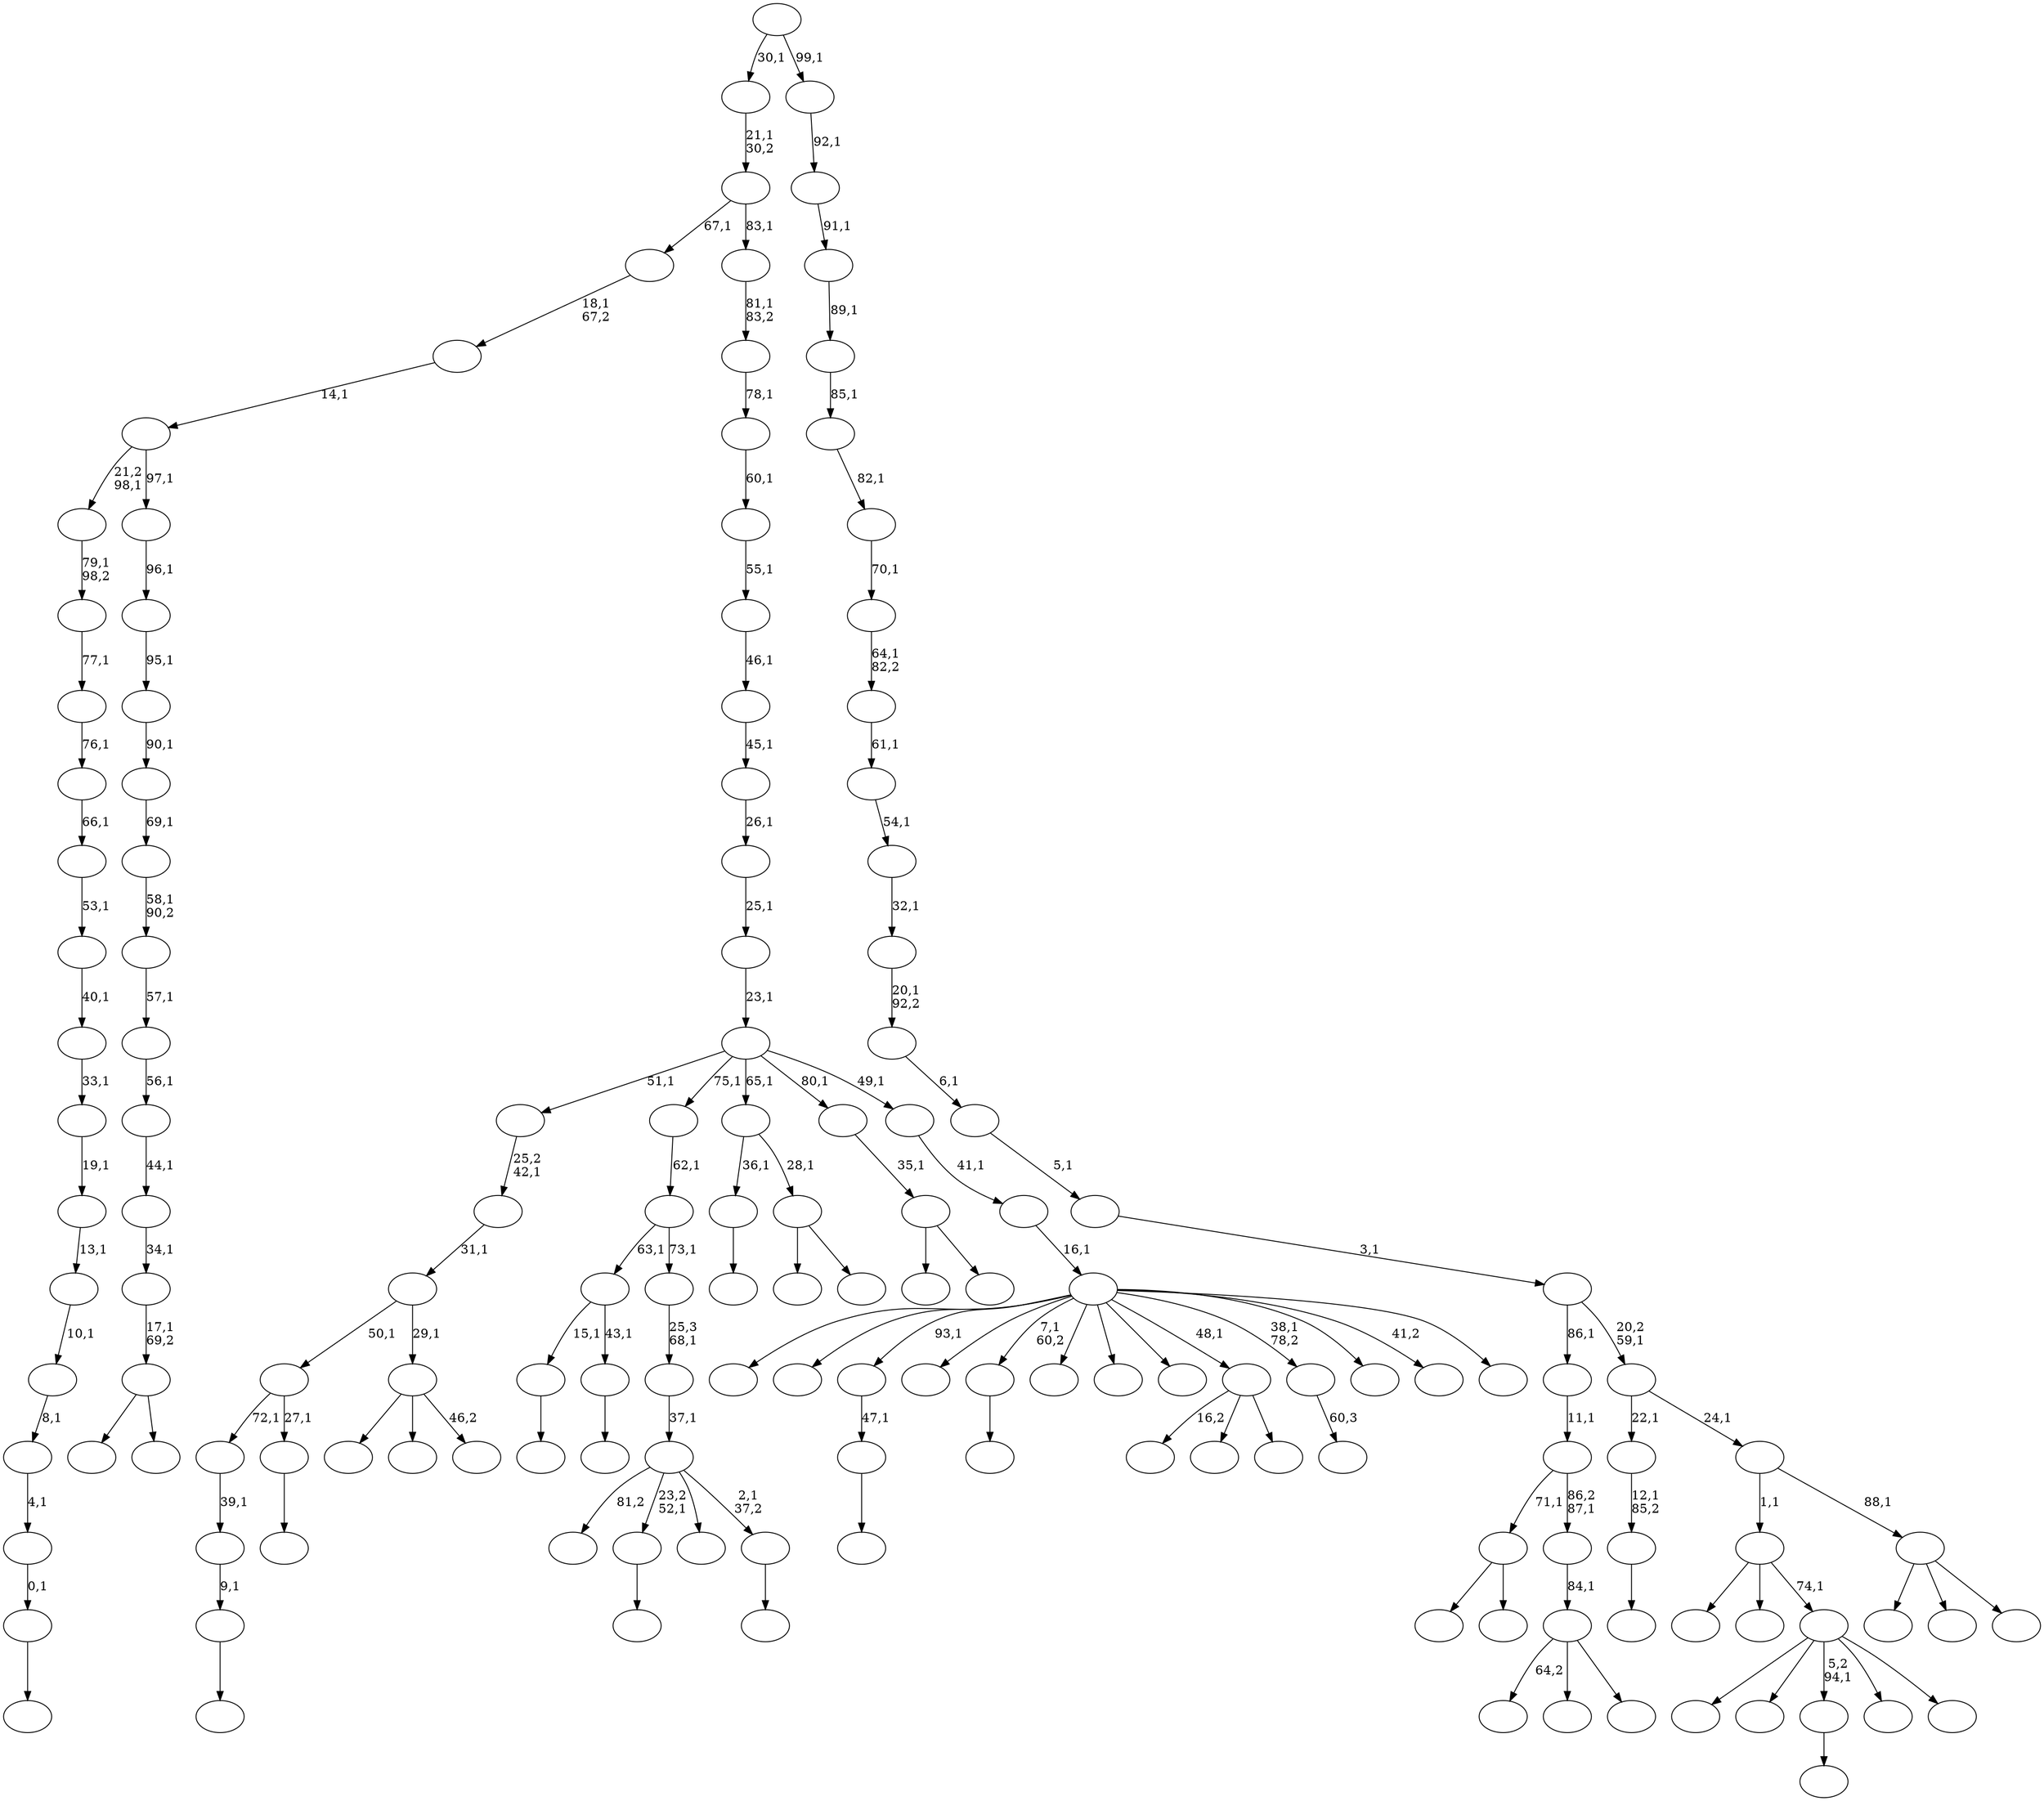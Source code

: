 digraph T {
	150 [label=""]
	149 [label=""]
	148 [label=""]
	147 [label=""]
	146 [label=""]
	145 [label=""]
	144 [label=""]
	143 [label=""]
	142 [label=""]
	141 [label=""]
	140 [label=""]
	139 [label=""]
	138 [label=""]
	137 [label=""]
	136 [label=""]
	135 [label=""]
	134 [label=""]
	133 [label=""]
	132 [label=""]
	131 [label=""]
	130 [label=""]
	129 [label=""]
	128 [label=""]
	127 [label=""]
	126 [label=""]
	125 [label=""]
	124 [label=""]
	123 [label=""]
	122 [label=""]
	121 [label=""]
	120 [label=""]
	119 [label=""]
	118 [label=""]
	117 [label=""]
	116 [label=""]
	115 [label=""]
	114 [label=""]
	113 [label=""]
	112 [label=""]
	111 [label=""]
	110 [label=""]
	109 [label=""]
	108 [label=""]
	107 [label=""]
	106 [label=""]
	105 [label=""]
	104 [label=""]
	103 [label=""]
	102 [label=""]
	101 [label=""]
	100 [label=""]
	99 [label=""]
	98 [label=""]
	97 [label=""]
	96 [label=""]
	95 [label=""]
	94 [label=""]
	93 [label=""]
	92 [label=""]
	91 [label=""]
	90 [label=""]
	89 [label=""]
	88 [label=""]
	87 [label=""]
	86 [label=""]
	85 [label=""]
	84 [label=""]
	83 [label=""]
	82 [label=""]
	81 [label=""]
	80 [label=""]
	79 [label=""]
	78 [label=""]
	77 [label=""]
	76 [label=""]
	75 [label=""]
	74 [label=""]
	73 [label=""]
	72 [label=""]
	71 [label=""]
	70 [label=""]
	69 [label=""]
	68 [label=""]
	67 [label=""]
	66 [label=""]
	65 [label=""]
	64 [label=""]
	63 [label=""]
	62 [label=""]
	61 [label=""]
	60 [label=""]
	59 [label=""]
	58 [label=""]
	57 [label=""]
	56 [label=""]
	55 [label=""]
	54 [label=""]
	53 [label=""]
	52 [label=""]
	51 [label=""]
	50 [label=""]
	49 [label=""]
	48 [label=""]
	47 [label=""]
	46 [label=""]
	45 [label=""]
	44 [label=""]
	43 [label=""]
	42 [label=""]
	41 [label=""]
	40 [label=""]
	39 [label=""]
	38 [label=""]
	37 [label=""]
	36 [label=""]
	35 [label=""]
	34 [label=""]
	33 [label=""]
	32 [label=""]
	31 [label=""]
	30 [label=""]
	29 [label=""]
	28 [label=""]
	27 [label=""]
	26 [label=""]
	25 [label=""]
	24 [label=""]
	23 [label=""]
	22 [label=""]
	21 [label=""]
	20 [label=""]
	19 [label=""]
	18 [label=""]
	17 [label=""]
	16 [label=""]
	15 [label=""]
	14 [label=""]
	13 [label=""]
	12 [label=""]
	11 [label=""]
	10 [label=""]
	9 [label=""]
	8 [label=""]
	7 [label=""]
	6 [label=""]
	5 [label=""]
	4 [label=""]
	3 [label=""]
	2 [label=""]
	1 [label=""]
	0 [label=""]
	148 -> 149 [label=""]
	147 -> 148 [label="9,1"]
	146 -> 147 [label="39,1"]
	141 -> 142 [label=""]
	140 -> 141 [label="0,1"]
	139 -> 140 [label="4,1"]
	138 -> 139 [label="8,1"]
	137 -> 138 [label="10,1"]
	136 -> 137 [label="13,1"]
	135 -> 136 [label="19,1"]
	134 -> 135 [label="33,1"]
	133 -> 134 [label="40,1"]
	132 -> 133 [label="53,1"]
	131 -> 132 [label="66,1"]
	130 -> 131 [label="76,1"]
	129 -> 130 [label="77,1"]
	128 -> 129 [label="79,1\n98,2"]
	123 -> 124 [label=""]
	120 -> 121 [label=""]
	119 -> 120 [label="47,1"]
	116 -> 117 [label=""]
	111 -> 112 [label=""]
	109 -> 110 [label=""]
	108 -> 146 [label="72,1"]
	108 -> 109 [label="27,1"]
	105 -> 106 [label=""]
	103 -> 150 [label=""]
	103 -> 115 [label=""]
	103 -> 104 [label="46,2"]
	102 -> 108 [label="50,1"]
	102 -> 103 [label="29,1"]
	101 -> 102 [label="31,1"]
	100 -> 101 [label="25,2\n42,1"]
	98 -> 125 [label=""]
	98 -> 99 [label=""]
	91 -> 92 [label=""]
	90 -> 91 [label="12,1\n85,2"]
	85 -> 86 [label=""]
	84 -> 105 [label="15,1"]
	84 -> 85 [label="43,1"]
	81 -> 82 [label=""]
	80 -> 113 [label="81,2"]
	80 -> 111 [label="23,2\n52,1"]
	80 -> 93 [label=""]
	80 -> 81 [label="2,1\n37,2"]
	79 -> 80 [label="37,1"]
	78 -> 79 [label="25,3\n68,1"]
	77 -> 84 [label="63,1"]
	77 -> 78 [label="73,1"]
	76 -> 77 [label="62,1"]
	74 -> 114 [label="16,2"]
	74 -> 107 [label=""]
	74 -> 75 [label=""]
	72 -> 144 [label="64,2"]
	72 -> 127 [label=""]
	72 -> 73 [label=""]
	71 -> 72 [label="84,1"]
	70 -> 98 [label="71,1"]
	70 -> 71 [label="86,2\n87,1"]
	69 -> 70 [label="11,1"]
	67 -> 89 [label=""]
	67 -> 68 [label=""]
	66 -> 67 [label="17,1\n69,2"]
	65 -> 66 [label="34,1"]
	64 -> 65 [label="44,1"]
	63 -> 64 [label="56,1"]
	62 -> 63 [label="57,1"]
	61 -> 62 [label="58,1\n90,2"]
	60 -> 61 [label="69,1"]
	59 -> 60 [label="90,1"]
	58 -> 59 [label="95,1"]
	57 -> 58 [label="96,1"]
	56 -> 128 [label="21,2\n98,1"]
	56 -> 57 [label="97,1"]
	55 -> 56 [label="14,1"]
	54 -> 55 [label="18,1\n67,2"]
	52 -> 87 [label=""]
	52 -> 53 [label=""]
	51 -> 123 [label="36,1"]
	51 -> 52 [label="28,1"]
	48 -> 49 [label=""]
	46 -> 47 [label="60,3"]
	42 -> 88 [label=""]
	42 -> 43 [label=""]
	41 -> 42 [label="35,1"]
	37 -> 94 [label=""]
	37 -> 50 [label=""]
	37 -> 48 [label="5,2\n94,1"]
	37 -> 40 [label=""]
	37 -> 38 [label=""]
	36 -> 143 [label=""]
	36 -> 95 [label=""]
	36 -> 37 [label="74,1"]
	34 -> 145 [label=""]
	34 -> 122 [label=""]
	34 -> 119 [label="93,1"]
	34 -> 118 [label=""]
	34 -> 116 [label="7,1\n60,2"]
	34 -> 97 [label=""]
	34 -> 96 [label=""]
	34 -> 83 [label=""]
	34 -> 74 [label="48,1"]
	34 -> 46 [label="38,1\n78,2"]
	34 -> 45 [label=""]
	34 -> 39 [label="41,2"]
	34 -> 35 [label=""]
	33 -> 34 [label="16,1"]
	32 -> 33 [label="41,1"]
	31 -> 100 [label="51,1"]
	31 -> 76 [label="75,1"]
	31 -> 51 [label="65,1"]
	31 -> 41 [label="80,1"]
	31 -> 32 [label="49,1"]
	30 -> 31 [label="23,1"]
	29 -> 30 [label="25,1"]
	28 -> 29 [label="26,1"]
	27 -> 28 [label="45,1"]
	26 -> 27 [label="46,1"]
	25 -> 26 [label="55,1"]
	24 -> 25 [label="60,1"]
	23 -> 24 [label="78,1"]
	22 -> 23 [label="81,1\n83,2"]
	21 -> 54 [label="67,1"]
	21 -> 22 [label="83,1"]
	20 -> 21 [label="21,1\n30,2"]
	18 -> 126 [label=""]
	18 -> 44 [label=""]
	18 -> 19 [label=""]
	17 -> 36 [label="1,1"]
	17 -> 18 [label="88,1"]
	16 -> 90 [label="22,1"]
	16 -> 17 [label="24,1"]
	15 -> 69 [label="86,1"]
	15 -> 16 [label="20,2\n59,1"]
	14 -> 15 [label="3,1"]
	13 -> 14 [label="5,1"]
	12 -> 13 [label="6,1"]
	11 -> 12 [label="20,1\n92,2"]
	10 -> 11 [label="32,1"]
	9 -> 10 [label="54,1"]
	8 -> 9 [label="61,1"]
	7 -> 8 [label="64,1\n82,2"]
	6 -> 7 [label="70,1"]
	5 -> 6 [label="82,1"]
	4 -> 5 [label="85,1"]
	3 -> 4 [label="89,1"]
	2 -> 3 [label="91,1"]
	1 -> 2 [label="92,1"]
	0 -> 20 [label="30,1"]
	0 -> 1 [label="99,1"]
}
